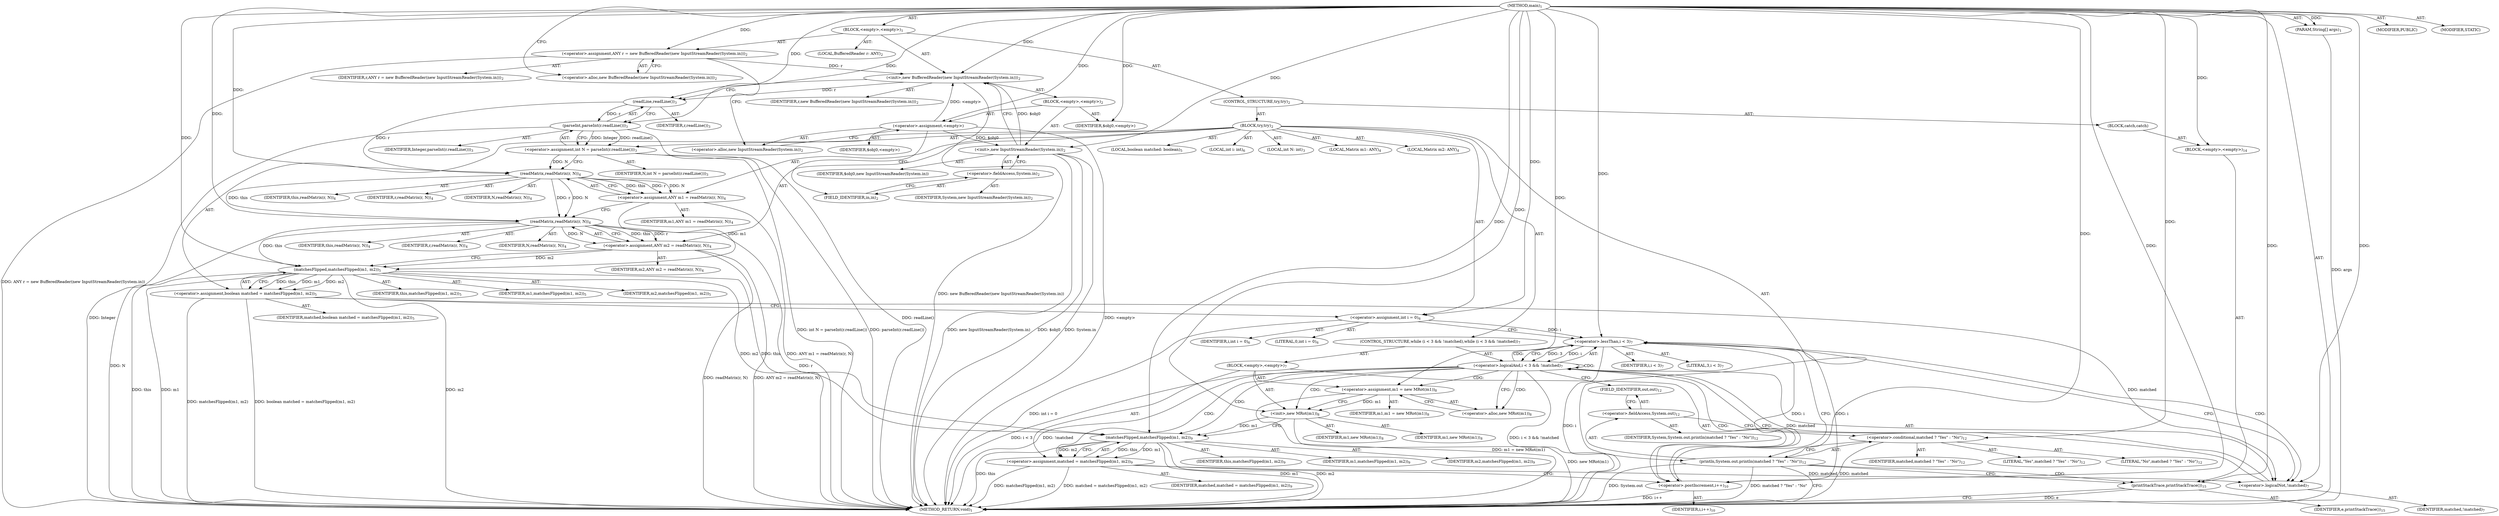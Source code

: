 digraph "main" {  
"21" [label = <(METHOD,main)<SUB>1</SUB>> ]
"22" [label = <(PARAM,String[] args)<SUB>1</SUB>> ]
"23" [label = <(BLOCK,&lt;empty&gt;,&lt;empty&gt;)<SUB>1</SUB>> ]
"4" [label = <(LOCAL,BufferedReader r: ANY)<SUB>2</SUB>> ]
"24" [label = <(&lt;operator&gt;.assignment,ANY r = new BufferedReader(new InputStreamReader(System.in)))<SUB>2</SUB>> ]
"25" [label = <(IDENTIFIER,r,ANY r = new BufferedReader(new InputStreamReader(System.in)))<SUB>2</SUB>> ]
"26" [label = <(&lt;operator&gt;.alloc,new BufferedReader(new InputStreamReader(System.in)))<SUB>2</SUB>> ]
"27" [label = <(&lt;init&gt;,new BufferedReader(new InputStreamReader(System.in)))<SUB>2</SUB>> ]
"3" [label = <(IDENTIFIER,r,new BufferedReader(new InputStreamReader(System.in)))<SUB>2</SUB>> ]
"28" [label = <(BLOCK,&lt;empty&gt;,&lt;empty&gt;)<SUB>2</SUB>> ]
"29" [label = <(&lt;operator&gt;.assignment,&lt;empty&gt;)> ]
"30" [label = <(IDENTIFIER,$obj0,&lt;empty&gt;)> ]
"31" [label = <(&lt;operator&gt;.alloc,new InputStreamReader(System.in))<SUB>2</SUB>> ]
"32" [label = <(&lt;init&gt;,new InputStreamReader(System.in))<SUB>2</SUB>> ]
"33" [label = <(IDENTIFIER,$obj0,new InputStreamReader(System.in))> ]
"34" [label = <(&lt;operator&gt;.fieldAccess,System.in)<SUB>2</SUB>> ]
"35" [label = <(IDENTIFIER,System,new InputStreamReader(System.in))<SUB>2</SUB>> ]
"36" [label = <(FIELD_IDENTIFIER,in,in)<SUB>2</SUB>> ]
"37" [label = <(IDENTIFIER,$obj0,&lt;empty&gt;)> ]
"38" [label = <(CONTROL_STRUCTURE,try,try)<SUB>2</SUB>> ]
"39" [label = <(BLOCK,try,try)<SUB>2</SUB>> ]
"40" [label = <(LOCAL,int N: int)<SUB>3</SUB>> ]
"41" [label = <(&lt;operator&gt;.assignment,int N = parseInt(r.readLine()))<SUB>3</SUB>> ]
"42" [label = <(IDENTIFIER,N,int N = parseInt(r.readLine()))<SUB>3</SUB>> ]
"43" [label = <(parseInt,parseInt(r.readLine()))<SUB>3</SUB>> ]
"44" [label = <(IDENTIFIER,Integer,parseInt(r.readLine()))<SUB>3</SUB>> ]
"45" [label = <(readLine,readLine())<SUB>3</SUB>> ]
"46" [label = <(IDENTIFIER,r,readLine())<SUB>3</SUB>> ]
"6" [label = <(LOCAL,Matrix m1: ANY)<SUB>4</SUB>> ]
"47" [label = <(LOCAL,Matrix m2: ANY)<SUB>4</SUB>> ]
"48" [label = <(&lt;operator&gt;.assignment,ANY m1 = readMatrix(r, N))<SUB>4</SUB>> ]
"49" [label = <(IDENTIFIER,m1,ANY m1 = readMatrix(r, N))<SUB>4</SUB>> ]
"50" [label = <(readMatrix,readMatrix(r, N))<SUB>4</SUB>> ]
"51" [label = <(IDENTIFIER,this,readMatrix(r, N))<SUB>4</SUB>> ]
"52" [label = <(IDENTIFIER,r,readMatrix(r, N))<SUB>4</SUB>> ]
"53" [label = <(IDENTIFIER,N,readMatrix(r, N))<SUB>4</SUB>> ]
"54" [label = <(&lt;operator&gt;.assignment,ANY m2 = readMatrix(r, N))<SUB>4</SUB>> ]
"55" [label = <(IDENTIFIER,m2,ANY m2 = readMatrix(r, N))<SUB>4</SUB>> ]
"56" [label = <(readMatrix,readMatrix(r, N))<SUB>4</SUB>> ]
"57" [label = <(IDENTIFIER,this,readMatrix(r, N))<SUB>4</SUB>> ]
"58" [label = <(IDENTIFIER,r,readMatrix(r, N))<SUB>4</SUB>> ]
"59" [label = <(IDENTIFIER,N,readMatrix(r, N))<SUB>4</SUB>> ]
"60" [label = <(LOCAL,boolean matched: boolean)<SUB>5</SUB>> ]
"61" [label = <(&lt;operator&gt;.assignment,boolean matched = matchesFlipped(m1, m2))<SUB>5</SUB>> ]
"62" [label = <(IDENTIFIER,matched,boolean matched = matchesFlipped(m1, m2))<SUB>5</SUB>> ]
"63" [label = <(matchesFlipped,matchesFlipped(m1, m2))<SUB>5</SUB>> ]
"64" [label = <(IDENTIFIER,this,matchesFlipped(m1, m2))<SUB>5</SUB>> ]
"65" [label = <(IDENTIFIER,m1,matchesFlipped(m1, m2))<SUB>5</SUB>> ]
"66" [label = <(IDENTIFIER,m2,matchesFlipped(m1, m2))<SUB>5</SUB>> ]
"67" [label = <(LOCAL,int i: int)<SUB>6</SUB>> ]
"68" [label = <(&lt;operator&gt;.assignment,int i = 0)<SUB>6</SUB>> ]
"69" [label = <(IDENTIFIER,i,int i = 0)<SUB>6</SUB>> ]
"70" [label = <(LITERAL,0,int i = 0)<SUB>6</SUB>> ]
"71" [label = <(CONTROL_STRUCTURE,while (i &lt; 3 &amp;&amp; !matched),while (i &lt; 3 &amp;&amp; !matched))<SUB>7</SUB>> ]
"72" [label = <(&lt;operator&gt;.logicalAnd,i &lt; 3 &amp;&amp; !matched)<SUB>7</SUB>> ]
"73" [label = <(&lt;operator&gt;.lessThan,i &lt; 3)<SUB>7</SUB>> ]
"74" [label = <(IDENTIFIER,i,i &lt; 3)<SUB>7</SUB>> ]
"75" [label = <(LITERAL,3,i &lt; 3)<SUB>7</SUB>> ]
"76" [label = <(&lt;operator&gt;.logicalNot,!matched)<SUB>7</SUB>> ]
"77" [label = <(IDENTIFIER,matched,!matched)<SUB>7</SUB>> ]
"78" [label = <(BLOCK,&lt;empty&gt;,&lt;empty&gt;)<SUB>7</SUB>> ]
"79" [label = <(&lt;operator&gt;.assignment,m1 = new MRot(m1))<SUB>8</SUB>> ]
"80" [label = <(IDENTIFIER,m1,m1 = new MRot(m1))<SUB>8</SUB>> ]
"81" [label = <(&lt;operator&gt;.alloc,new MRot(m1))<SUB>8</SUB>> ]
"82" [label = <(&lt;init&gt;,new MRot(m1))<SUB>8</SUB>> ]
"5" [label = <(IDENTIFIER,m1,new MRot(m1))<SUB>8</SUB>> ]
"83" [label = <(IDENTIFIER,m1,new MRot(m1))<SUB>8</SUB>> ]
"84" [label = <(&lt;operator&gt;.assignment,matched = matchesFlipped(m1, m2))<SUB>9</SUB>> ]
"85" [label = <(IDENTIFIER,matched,matched = matchesFlipped(m1, m2))<SUB>9</SUB>> ]
"86" [label = <(matchesFlipped,matchesFlipped(m1, m2))<SUB>9</SUB>> ]
"87" [label = <(IDENTIFIER,this,matchesFlipped(m1, m2))<SUB>9</SUB>> ]
"88" [label = <(IDENTIFIER,m1,matchesFlipped(m1, m2))<SUB>9</SUB>> ]
"89" [label = <(IDENTIFIER,m2,matchesFlipped(m1, m2))<SUB>9</SUB>> ]
"90" [label = <(&lt;operator&gt;.postIncrement,i++)<SUB>10</SUB>> ]
"91" [label = <(IDENTIFIER,i,i++)<SUB>10</SUB>> ]
"92" [label = <(println,System.out.println(matched ? &quot;Yes&quot; : &quot;No&quot;))<SUB>12</SUB>> ]
"93" [label = <(&lt;operator&gt;.fieldAccess,System.out)<SUB>12</SUB>> ]
"94" [label = <(IDENTIFIER,System,System.out.println(matched ? &quot;Yes&quot; : &quot;No&quot;))<SUB>12</SUB>> ]
"95" [label = <(FIELD_IDENTIFIER,out,out)<SUB>12</SUB>> ]
"96" [label = <(&lt;operator&gt;.conditional,matched ? &quot;Yes&quot; : &quot;No&quot;)<SUB>12</SUB>> ]
"97" [label = <(IDENTIFIER,matched,matched ? &quot;Yes&quot; : &quot;No&quot;)<SUB>12</SUB>> ]
"98" [label = <(LITERAL,&quot;Yes&quot;,matched ? &quot;Yes&quot; : &quot;No&quot;)<SUB>12</SUB>> ]
"99" [label = <(LITERAL,&quot;No&quot;,matched ? &quot;Yes&quot; : &quot;No&quot;)<SUB>12</SUB>> ]
"100" [label = <(BLOCK,catch,catch)> ]
"101" [label = <(BLOCK,&lt;empty&gt;,&lt;empty&gt;)<SUB>14</SUB>> ]
"102" [label = <(printStackTrace,printStackTrace())<SUB>15</SUB>> ]
"103" [label = <(IDENTIFIER,e,printStackTrace())<SUB>15</SUB>> ]
"104" [label = <(MODIFIER,PUBLIC)> ]
"105" [label = <(MODIFIER,STATIC)> ]
"106" [label = <(METHOD_RETURN,void)<SUB>1</SUB>> ]
  "21" -> "22"  [ label = "AST: "] 
  "21" -> "23"  [ label = "AST: "] 
  "21" -> "104"  [ label = "AST: "] 
  "21" -> "105"  [ label = "AST: "] 
  "21" -> "106"  [ label = "AST: "] 
  "23" -> "4"  [ label = "AST: "] 
  "23" -> "24"  [ label = "AST: "] 
  "23" -> "27"  [ label = "AST: "] 
  "23" -> "38"  [ label = "AST: "] 
  "24" -> "25"  [ label = "AST: "] 
  "24" -> "26"  [ label = "AST: "] 
  "27" -> "3"  [ label = "AST: "] 
  "27" -> "28"  [ label = "AST: "] 
  "28" -> "29"  [ label = "AST: "] 
  "28" -> "32"  [ label = "AST: "] 
  "28" -> "37"  [ label = "AST: "] 
  "29" -> "30"  [ label = "AST: "] 
  "29" -> "31"  [ label = "AST: "] 
  "32" -> "33"  [ label = "AST: "] 
  "32" -> "34"  [ label = "AST: "] 
  "34" -> "35"  [ label = "AST: "] 
  "34" -> "36"  [ label = "AST: "] 
  "38" -> "39"  [ label = "AST: "] 
  "38" -> "100"  [ label = "AST: "] 
  "39" -> "40"  [ label = "AST: "] 
  "39" -> "41"  [ label = "AST: "] 
  "39" -> "6"  [ label = "AST: "] 
  "39" -> "47"  [ label = "AST: "] 
  "39" -> "48"  [ label = "AST: "] 
  "39" -> "54"  [ label = "AST: "] 
  "39" -> "60"  [ label = "AST: "] 
  "39" -> "61"  [ label = "AST: "] 
  "39" -> "67"  [ label = "AST: "] 
  "39" -> "68"  [ label = "AST: "] 
  "39" -> "71"  [ label = "AST: "] 
  "39" -> "92"  [ label = "AST: "] 
  "41" -> "42"  [ label = "AST: "] 
  "41" -> "43"  [ label = "AST: "] 
  "43" -> "44"  [ label = "AST: "] 
  "43" -> "45"  [ label = "AST: "] 
  "45" -> "46"  [ label = "AST: "] 
  "48" -> "49"  [ label = "AST: "] 
  "48" -> "50"  [ label = "AST: "] 
  "50" -> "51"  [ label = "AST: "] 
  "50" -> "52"  [ label = "AST: "] 
  "50" -> "53"  [ label = "AST: "] 
  "54" -> "55"  [ label = "AST: "] 
  "54" -> "56"  [ label = "AST: "] 
  "56" -> "57"  [ label = "AST: "] 
  "56" -> "58"  [ label = "AST: "] 
  "56" -> "59"  [ label = "AST: "] 
  "61" -> "62"  [ label = "AST: "] 
  "61" -> "63"  [ label = "AST: "] 
  "63" -> "64"  [ label = "AST: "] 
  "63" -> "65"  [ label = "AST: "] 
  "63" -> "66"  [ label = "AST: "] 
  "68" -> "69"  [ label = "AST: "] 
  "68" -> "70"  [ label = "AST: "] 
  "71" -> "72"  [ label = "AST: "] 
  "71" -> "78"  [ label = "AST: "] 
  "72" -> "73"  [ label = "AST: "] 
  "72" -> "76"  [ label = "AST: "] 
  "73" -> "74"  [ label = "AST: "] 
  "73" -> "75"  [ label = "AST: "] 
  "76" -> "77"  [ label = "AST: "] 
  "78" -> "79"  [ label = "AST: "] 
  "78" -> "82"  [ label = "AST: "] 
  "78" -> "84"  [ label = "AST: "] 
  "78" -> "90"  [ label = "AST: "] 
  "79" -> "80"  [ label = "AST: "] 
  "79" -> "81"  [ label = "AST: "] 
  "82" -> "5"  [ label = "AST: "] 
  "82" -> "83"  [ label = "AST: "] 
  "84" -> "85"  [ label = "AST: "] 
  "84" -> "86"  [ label = "AST: "] 
  "86" -> "87"  [ label = "AST: "] 
  "86" -> "88"  [ label = "AST: "] 
  "86" -> "89"  [ label = "AST: "] 
  "90" -> "91"  [ label = "AST: "] 
  "92" -> "93"  [ label = "AST: "] 
  "92" -> "96"  [ label = "AST: "] 
  "93" -> "94"  [ label = "AST: "] 
  "93" -> "95"  [ label = "AST: "] 
  "96" -> "97"  [ label = "AST: "] 
  "96" -> "98"  [ label = "AST: "] 
  "96" -> "99"  [ label = "AST: "] 
  "100" -> "101"  [ label = "AST: "] 
  "101" -> "102"  [ label = "AST: "] 
  "102" -> "103"  [ label = "AST: "] 
  "24" -> "31"  [ label = "CFG: "] 
  "27" -> "45"  [ label = "CFG: "] 
  "26" -> "24"  [ label = "CFG: "] 
  "29" -> "36"  [ label = "CFG: "] 
  "32" -> "27"  [ label = "CFG: "] 
  "41" -> "50"  [ label = "CFG: "] 
  "48" -> "56"  [ label = "CFG: "] 
  "54" -> "63"  [ label = "CFG: "] 
  "61" -> "68"  [ label = "CFG: "] 
  "68" -> "73"  [ label = "CFG: "] 
  "92" -> "106"  [ label = "CFG: "] 
  "92" -> "102"  [ label = "CFG: "] 
  "31" -> "29"  [ label = "CFG: "] 
  "34" -> "32"  [ label = "CFG: "] 
  "43" -> "41"  [ label = "CFG: "] 
  "50" -> "48"  [ label = "CFG: "] 
  "56" -> "54"  [ label = "CFG: "] 
  "63" -> "61"  [ label = "CFG: "] 
  "72" -> "81"  [ label = "CFG: "] 
  "72" -> "95"  [ label = "CFG: "] 
  "93" -> "96"  [ label = "CFG: "] 
  "96" -> "92"  [ label = "CFG: "] 
  "102" -> "106"  [ label = "CFG: "] 
  "36" -> "34"  [ label = "CFG: "] 
  "45" -> "43"  [ label = "CFG: "] 
  "73" -> "72"  [ label = "CFG: "] 
  "73" -> "76"  [ label = "CFG: "] 
  "76" -> "72"  [ label = "CFG: "] 
  "79" -> "82"  [ label = "CFG: "] 
  "82" -> "86"  [ label = "CFG: "] 
  "84" -> "90"  [ label = "CFG: "] 
  "90" -> "73"  [ label = "CFG: "] 
  "95" -> "93"  [ label = "CFG: "] 
  "81" -> "79"  [ label = "CFG: "] 
  "86" -> "84"  [ label = "CFG: "] 
  "21" -> "26"  [ label = "CFG: "] 
  "22" -> "106"  [ label = "DDG: args"] 
  "24" -> "106"  [ label = "DDG: ANY r = new BufferedReader(new InputStreamReader(System.in))"] 
  "29" -> "106"  [ label = "DDG: &lt;empty&gt;"] 
  "32" -> "106"  [ label = "DDG: $obj0"] 
  "32" -> "106"  [ label = "DDG: System.in"] 
  "32" -> "106"  [ label = "DDG: new InputStreamReader(System.in)"] 
  "27" -> "106"  [ label = "DDG: new BufferedReader(new InputStreamReader(System.in))"] 
  "43" -> "106"  [ label = "DDG: readLine()"] 
  "41" -> "106"  [ label = "DDG: parseInt(r.readLine())"] 
  "41" -> "106"  [ label = "DDG: int N = parseInt(r.readLine())"] 
  "48" -> "106"  [ label = "DDG: ANY m1 = readMatrix(r, N)"] 
  "56" -> "106"  [ label = "DDG: r"] 
  "56" -> "106"  [ label = "DDG: N"] 
  "54" -> "106"  [ label = "DDG: readMatrix(r, N)"] 
  "54" -> "106"  [ label = "DDG: ANY m2 = readMatrix(r, N)"] 
  "63" -> "106"  [ label = "DDG: this"] 
  "63" -> "106"  [ label = "DDG: m1"] 
  "63" -> "106"  [ label = "DDG: m2"] 
  "61" -> "106"  [ label = "DDG: matchesFlipped(m1, m2)"] 
  "61" -> "106"  [ label = "DDG: boolean matched = matchesFlipped(m1, m2)"] 
  "68" -> "106"  [ label = "DDG: int i = 0"] 
  "73" -> "106"  [ label = "DDG: i"] 
  "72" -> "106"  [ label = "DDG: i &lt; 3"] 
  "72" -> "106"  [ label = "DDG: !matched"] 
  "72" -> "106"  [ label = "DDG: i &lt; 3 &amp;&amp; !matched"] 
  "92" -> "106"  [ label = "DDG: System.out"] 
  "96" -> "106"  [ label = "DDG: matched"] 
  "92" -> "106"  [ label = "DDG: matched ? &quot;Yes&quot; : &quot;No&quot;"] 
  "79" -> "106"  [ label = "DDG: m1 = new MRot(m1)"] 
  "82" -> "106"  [ label = "DDG: new MRot(m1)"] 
  "86" -> "106"  [ label = "DDG: this"] 
  "86" -> "106"  [ label = "DDG: m1"] 
  "86" -> "106"  [ label = "DDG: m2"] 
  "84" -> "106"  [ label = "DDG: matchesFlipped(m1, m2)"] 
  "84" -> "106"  [ label = "DDG: matched = matchesFlipped(m1, m2)"] 
  "90" -> "106"  [ label = "DDG: i++"] 
  "102" -> "106"  [ label = "DDG: e"] 
  "43" -> "106"  [ label = "DDG: Integer"] 
  "21" -> "22"  [ label = "DDG: "] 
  "21" -> "24"  [ label = "DDG: "] 
  "24" -> "27"  [ label = "DDG: r"] 
  "21" -> "27"  [ label = "DDG: "] 
  "29" -> "27"  [ label = "DDG: &lt;empty&gt;"] 
  "32" -> "27"  [ label = "DDG: $obj0"] 
  "21" -> "29"  [ label = "DDG: "] 
  "21" -> "37"  [ label = "DDG: "] 
  "43" -> "41"  [ label = "DDG: Integer"] 
  "43" -> "41"  [ label = "DDG: readLine()"] 
  "50" -> "48"  [ label = "DDG: this"] 
  "50" -> "48"  [ label = "DDG: r"] 
  "50" -> "48"  [ label = "DDG: N"] 
  "56" -> "54"  [ label = "DDG: this"] 
  "56" -> "54"  [ label = "DDG: r"] 
  "56" -> "54"  [ label = "DDG: N"] 
  "63" -> "61"  [ label = "DDG: this"] 
  "63" -> "61"  [ label = "DDG: m1"] 
  "63" -> "61"  [ label = "DDG: m2"] 
  "21" -> "68"  [ label = "DDG: "] 
  "21" -> "101"  [ label = "DDG: "] 
  "29" -> "32"  [ label = "DDG: $obj0"] 
  "21" -> "32"  [ label = "DDG: "] 
  "21" -> "92"  [ label = "DDG: "] 
  "21" -> "43"  [ label = "DDG: "] 
  "45" -> "43"  [ label = "DDG: r"] 
  "21" -> "50"  [ label = "DDG: "] 
  "45" -> "50"  [ label = "DDG: r"] 
  "41" -> "50"  [ label = "DDG: N"] 
  "50" -> "56"  [ label = "DDG: this"] 
  "21" -> "56"  [ label = "DDG: "] 
  "50" -> "56"  [ label = "DDG: r"] 
  "50" -> "56"  [ label = "DDG: N"] 
  "56" -> "63"  [ label = "DDG: this"] 
  "21" -> "63"  [ label = "DDG: "] 
  "48" -> "63"  [ label = "DDG: m1"] 
  "54" -> "63"  [ label = "DDG: m2"] 
  "73" -> "72"  [ label = "DDG: i"] 
  "73" -> "72"  [ label = "DDG: 3"] 
  "76" -> "72"  [ label = "DDG: matched"] 
  "21" -> "79"  [ label = "DDG: "] 
  "86" -> "84"  [ label = "DDG: this"] 
  "86" -> "84"  [ label = "DDG: m1"] 
  "86" -> "84"  [ label = "DDG: m2"] 
  "21" -> "96"  [ label = "DDG: "] 
  "21" -> "102"  [ label = "DDG: "] 
  "27" -> "45"  [ label = "DDG: r"] 
  "21" -> "45"  [ label = "DDG: "] 
  "68" -> "73"  [ label = "DDG: i"] 
  "90" -> "73"  [ label = "DDG: i"] 
  "21" -> "73"  [ label = "DDG: "] 
  "61" -> "76"  [ label = "DDG: matched"] 
  "84" -> "76"  [ label = "DDG: matched"] 
  "21" -> "76"  [ label = "DDG: "] 
  "79" -> "82"  [ label = "DDG: m1"] 
  "21" -> "82"  [ label = "DDG: "] 
  "73" -> "90"  [ label = "DDG: i"] 
  "21" -> "90"  [ label = "DDG: "] 
  "63" -> "86"  [ label = "DDG: this"] 
  "21" -> "86"  [ label = "DDG: "] 
  "82" -> "86"  [ label = "DDG: m1"] 
  "63" -> "86"  [ label = "DDG: m2"] 
  "92" -> "102"  [ label = "CDG: "] 
  "72" -> "73"  [ label = "CDG: "] 
  "72" -> "81"  [ label = "CDG: "] 
  "72" -> "84"  [ label = "CDG: "] 
  "72" -> "72"  [ label = "CDG: "] 
  "72" -> "82"  [ label = "CDG: "] 
  "72" -> "90"  [ label = "CDG: "] 
  "72" -> "79"  [ label = "CDG: "] 
  "72" -> "86"  [ label = "CDG: "] 
  "73" -> "76"  [ label = "CDG: "] 
}
